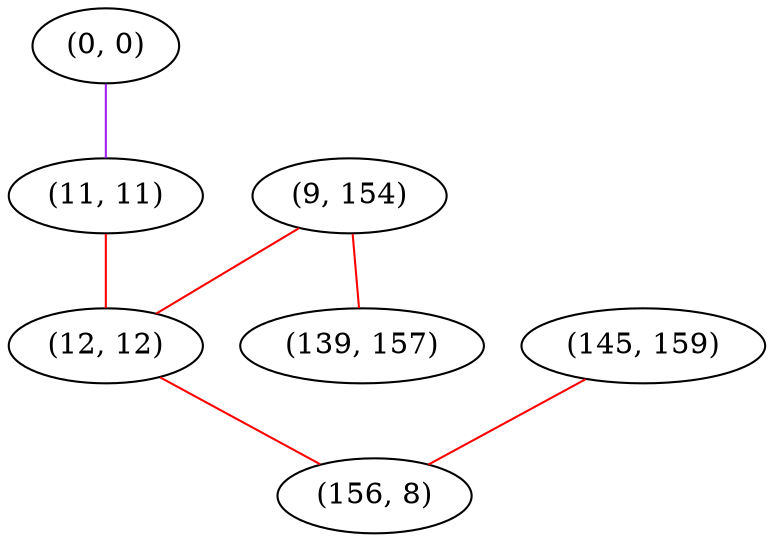 graph "" {
"(9, 154)";
"(0, 0)";
"(11, 11)";
"(12, 12)";
"(145, 159)";
"(139, 157)";
"(156, 8)";
"(9, 154)" -- "(12, 12)"  [color=red, key=0, weight=1];
"(9, 154)" -- "(139, 157)"  [color=red, key=0, weight=1];
"(0, 0)" -- "(11, 11)"  [color=purple, key=0, weight=4];
"(11, 11)" -- "(12, 12)"  [color=red, key=0, weight=1];
"(12, 12)" -- "(156, 8)"  [color=red, key=0, weight=1];
"(145, 159)" -- "(156, 8)"  [color=red, key=0, weight=1];
}
